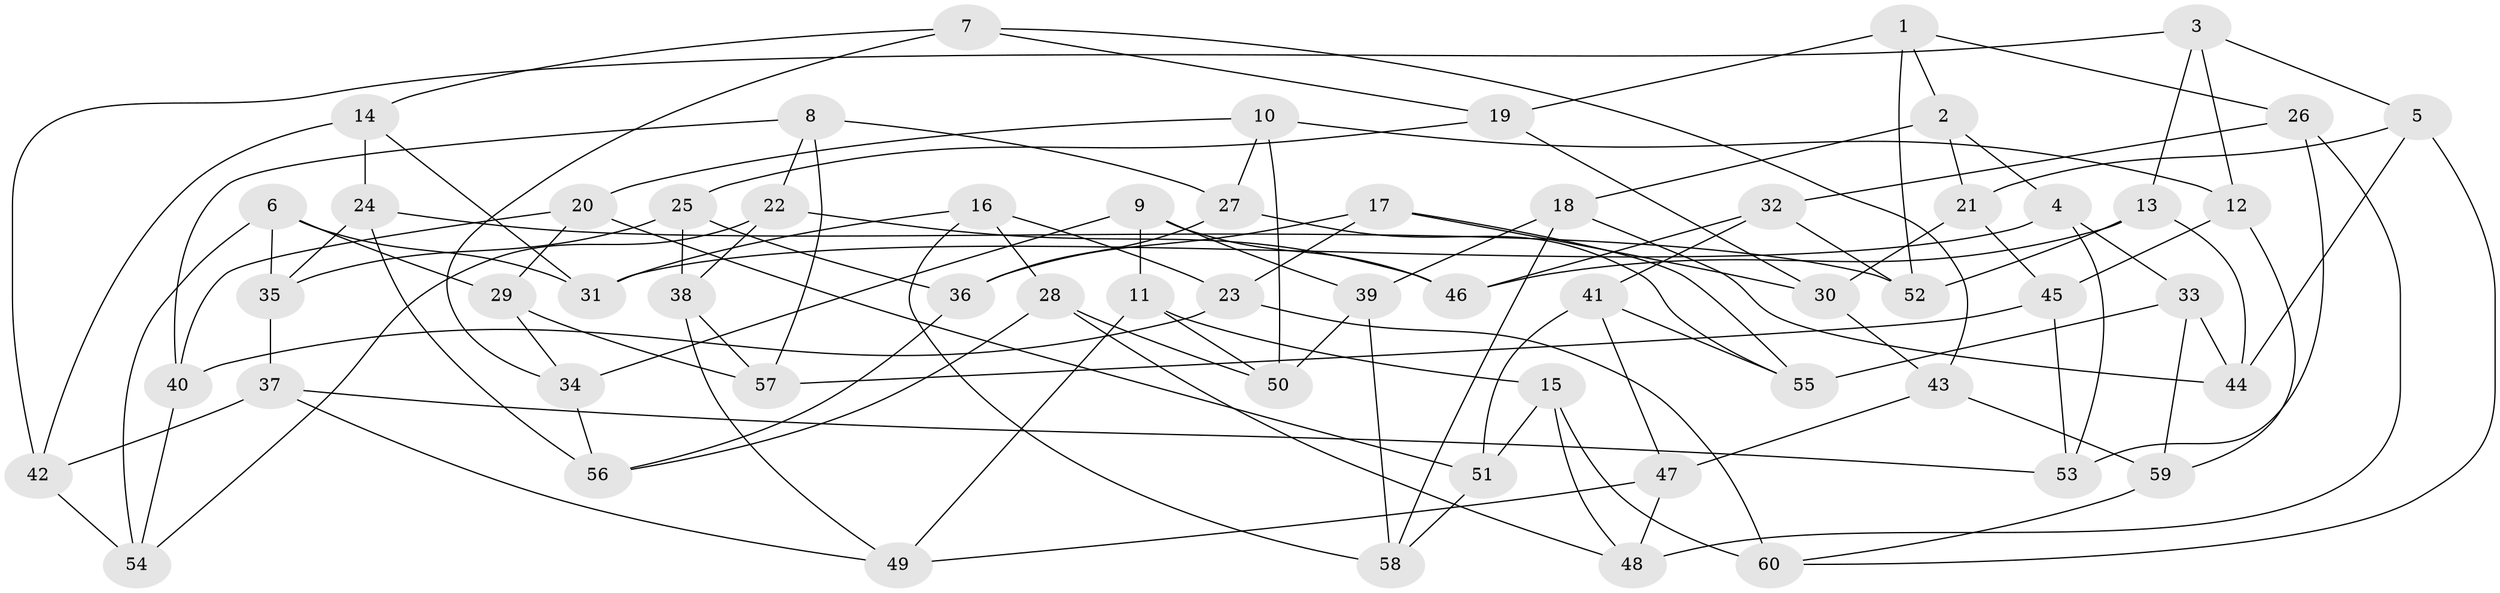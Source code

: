 // coarse degree distribution, {4: 0.5666666666666667, 9: 0.1, 10: 0.03333333333333333, 8: 0.1, 5: 0.03333333333333333, 3: 0.13333333333333333, 6: 0.03333333333333333}
// Generated by graph-tools (version 1.1) at 2025/53/03/04/25 22:53:48]
// undirected, 60 vertices, 120 edges
graph export_dot {
  node [color=gray90,style=filled];
  1;
  2;
  3;
  4;
  5;
  6;
  7;
  8;
  9;
  10;
  11;
  12;
  13;
  14;
  15;
  16;
  17;
  18;
  19;
  20;
  21;
  22;
  23;
  24;
  25;
  26;
  27;
  28;
  29;
  30;
  31;
  32;
  33;
  34;
  35;
  36;
  37;
  38;
  39;
  40;
  41;
  42;
  43;
  44;
  45;
  46;
  47;
  48;
  49;
  50;
  51;
  52;
  53;
  54;
  55;
  56;
  57;
  58;
  59;
  60;
  1 -- 26;
  1 -- 19;
  1 -- 52;
  1 -- 2;
  2 -- 4;
  2 -- 18;
  2 -- 21;
  3 -- 13;
  3 -- 12;
  3 -- 5;
  3 -- 42;
  4 -- 33;
  4 -- 31;
  4 -- 53;
  5 -- 60;
  5 -- 44;
  5 -- 21;
  6 -- 35;
  6 -- 29;
  6 -- 31;
  6 -- 54;
  7 -- 19;
  7 -- 34;
  7 -- 14;
  7 -- 43;
  8 -- 57;
  8 -- 40;
  8 -- 27;
  8 -- 22;
  9 -- 11;
  9 -- 46;
  9 -- 39;
  9 -- 34;
  10 -- 20;
  10 -- 27;
  10 -- 12;
  10 -- 50;
  11 -- 49;
  11 -- 15;
  11 -- 50;
  12 -- 59;
  12 -- 45;
  13 -- 46;
  13 -- 52;
  13 -- 44;
  14 -- 42;
  14 -- 24;
  14 -- 31;
  15 -- 48;
  15 -- 51;
  15 -- 60;
  16 -- 58;
  16 -- 23;
  16 -- 31;
  16 -- 28;
  17 -- 23;
  17 -- 30;
  17 -- 36;
  17 -- 55;
  18 -- 44;
  18 -- 58;
  18 -- 39;
  19 -- 25;
  19 -- 30;
  20 -- 51;
  20 -- 29;
  20 -- 40;
  21 -- 45;
  21 -- 30;
  22 -- 46;
  22 -- 54;
  22 -- 38;
  23 -- 60;
  23 -- 40;
  24 -- 35;
  24 -- 52;
  24 -- 56;
  25 -- 35;
  25 -- 36;
  25 -- 38;
  26 -- 32;
  26 -- 48;
  26 -- 53;
  27 -- 55;
  27 -- 36;
  28 -- 56;
  28 -- 50;
  28 -- 48;
  29 -- 34;
  29 -- 57;
  30 -- 43;
  32 -- 46;
  32 -- 52;
  32 -- 41;
  33 -- 59;
  33 -- 44;
  33 -- 55;
  34 -- 56;
  35 -- 37;
  36 -- 56;
  37 -- 53;
  37 -- 49;
  37 -- 42;
  38 -- 49;
  38 -- 57;
  39 -- 50;
  39 -- 58;
  40 -- 54;
  41 -- 51;
  41 -- 55;
  41 -- 47;
  42 -- 54;
  43 -- 59;
  43 -- 47;
  45 -- 57;
  45 -- 53;
  47 -- 49;
  47 -- 48;
  51 -- 58;
  59 -- 60;
}
